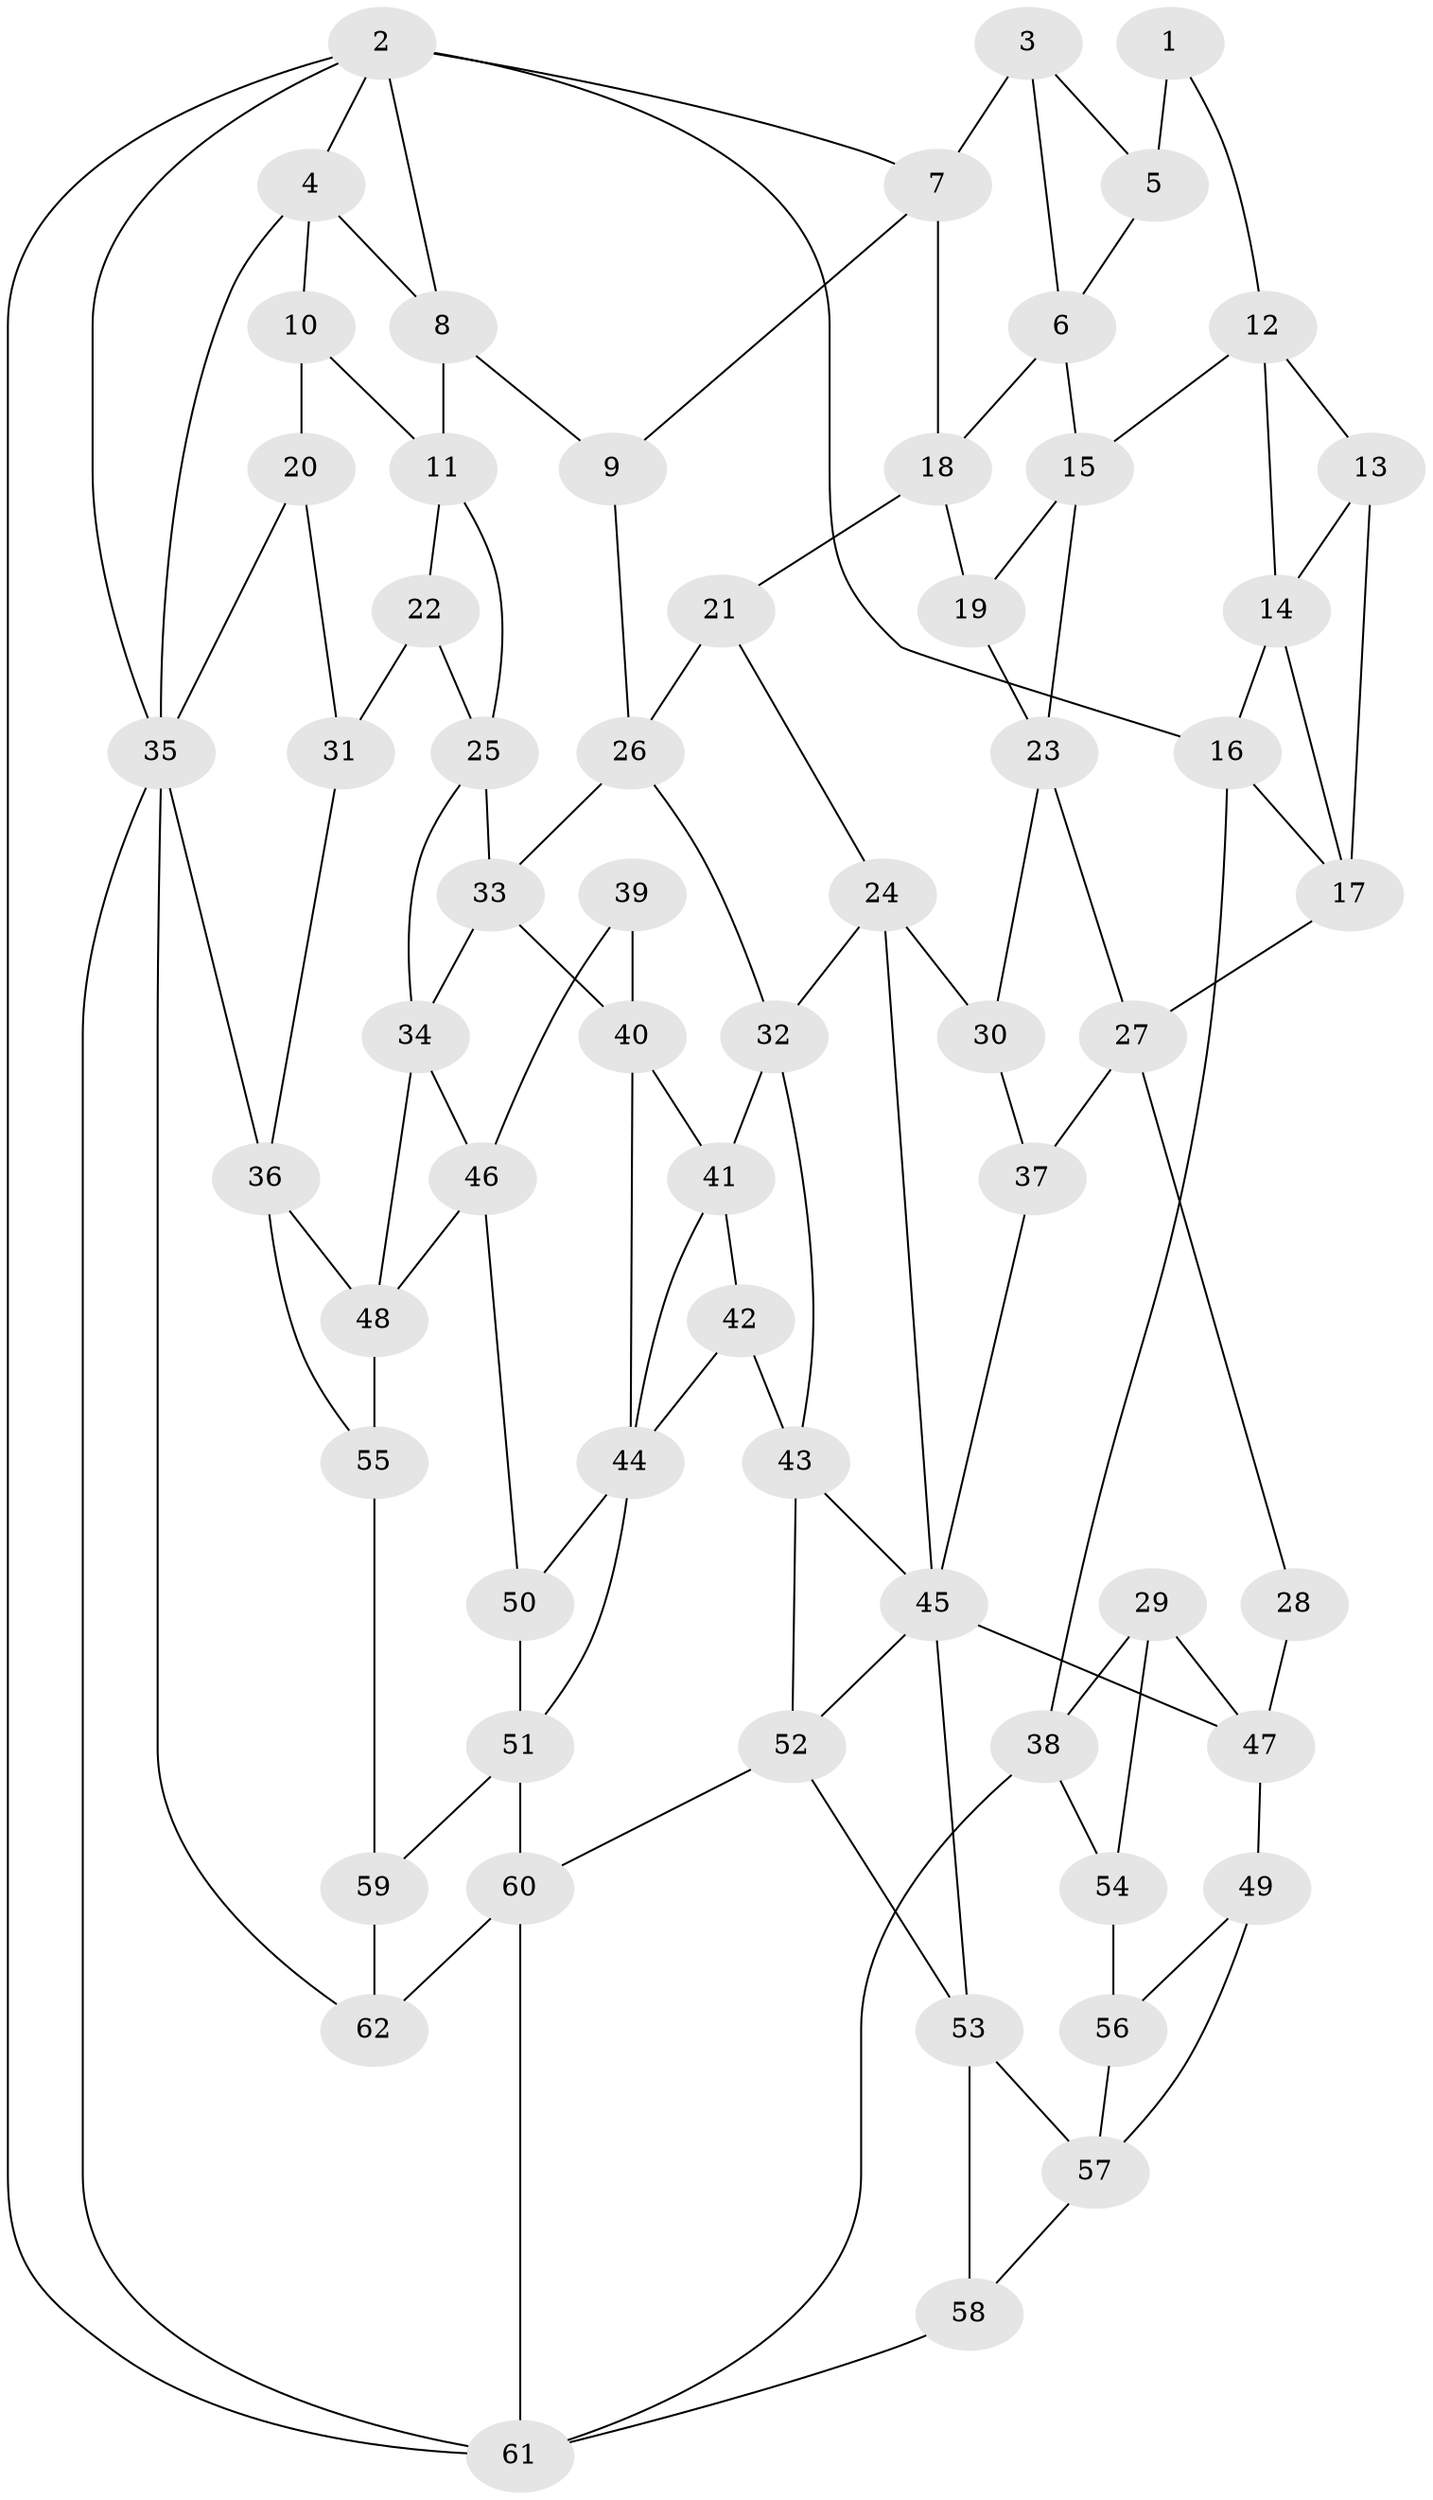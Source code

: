 // original degree distribution, {3: 0.016129032258064516, 6: 0.22580645161290322, 5: 0.5161290322580645, 4: 0.24193548387096775}
// Generated by graph-tools (version 1.1) at 2025/27/03/09/25 03:27:03]
// undirected, 62 vertices, 114 edges
graph export_dot {
graph [start="1"]
  node [color=gray90,style=filled];
  1;
  2;
  3;
  4;
  5;
  6;
  7;
  8;
  9;
  10;
  11;
  12;
  13;
  14;
  15;
  16;
  17;
  18;
  19;
  20;
  21;
  22;
  23;
  24;
  25;
  26;
  27;
  28;
  29;
  30;
  31;
  32;
  33;
  34;
  35;
  36;
  37;
  38;
  39;
  40;
  41;
  42;
  43;
  44;
  45;
  46;
  47;
  48;
  49;
  50;
  51;
  52;
  53;
  54;
  55;
  56;
  57;
  58;
  59;
  60;
  61;
  62;
  1 -- 5 [weight=2.0];
  1 -- 12 [weight=1.0];
  2 -- 4 [weight=1.0];
  2 -- 7 [weight=1.0];
  2 -- 8 [weight=1.0];
  2 -- 16 [weight=1.0];
  2 -- 35 [weight=1.0];
  2 -- 61 [weight=1.0];
  3 -- 5 [weight=1.0];
  3 -- 6 [weight=1.0];
  3 -- 7 [weight=1.0];
  4 -- 8 [weight=1.0];
  4 -- 10 [weight=1.0];
  4 -- 35 [weight=1.0];
  5 -- 6 [weight=1.0];
  6 -- 15 [weight=1.0];
  6 -- 18 [weight=1.0];
  7 -- 9 [weight=1.0];
  7 -- 18 [weight=1.0];
  8 -- 9 [weight=1.0];
  8 -- 11 [weight=1.0];
  9 -- 26 [weight=1.0];
  10 -- 11 [weight=1.0];
  10 -- 20 [weight=2.0];
  11 -- 22 [weight=1.0];
  11 -- 25 [weight=1.0];
  12 -- 13 [weight=1.0];
  12 -- 14 [weight=1.0];
  12 -- 15 [weight=1.0];
  13 -- 14 [weight=1.0];
  13 -- 17 [weight=1.0];
  14 -- 16 [weight=1.0];
  14 -- 17 [weight=1.0];
  15 -- 19 [weight=1.0];
  15 -- 23 [weight=1.0];
  16 -- 17 [weight=1.0];
  16 -- 38 [weight=1.0];
  17 -- 27 [weight=1.0];
  18 -- 19 [weight=1.0];
  18 -- 21 [weight=1.0];
  19 -- 23 [weight=1.0];
  20 -- 31 [weight=1.0];
  20 -- 35 [weight=1.0];
  21 -- 24 [weight=1.0];
  21 -- 26 [weight=1.0];
  22 -- 25 [weight=1.0];
  22 -- 31 [weight=2.0];
  23 -- 27 [weight=1.0];
  23 -- 30 [weight=1.0];
  24 -- 30 [weight=1.0];
  24 -- 32 [weight=1.0];
  24 -- 45 [weight=1.0];
  25 -- 33 [weight=1.0];
  25 -- 34 [weight=1.0];
  26 -- 32 [weight=1.0];
  26 -- 33 [weight=1.0];
  27 -- 28 [weight=1.0];
  27 -- 37 [weight=1.0];
  28 -- 47 [weight=2.0];
  29 -- 38 [weight=1.0];
  29 -- 47 [weight=1.0];
  29 -- 54 [weight=1.0];
  30 -- 37 [weight=2.0];
  31 -- 36 [weight=1.0];
  32 -- 41 [weight=1.0];
  32 -- 43 [weight=1.0];
  33 -- 34 [weight=1.0];
  33 -- 40 [weight=1.0];
  34 -- 46 [weight=1.0];
  34 -- 48 [weight=1.0];
  35 -- 36 [weight=1.0];
  35 -- 61 [weight=1.0];
  35 -- 62 [weight=1.0];
  36 -- 48 [weight=1.0];
  36 -- 55 [weight=1.0];
  37 -- 45 [weight=1.0];
  38 -- 54 [weight=1.0];
  38 -- 61 [weight=1.0];
  39 -- 40 [weight=1.0];
  39 -- 46 [weight=2.0];
  40 -- 41 [weight=1.0];
  40 -- 44 [weight=1.0];
  41 -- 42 [weight=1.0];
  41 -- 44 [weight=1.0];
  42 -- 43 [weight=1.0];
  42 -- 44 [weight=2.0];
  43 -- 45 [weight=1.0];
  43 -- 52 [weight=1.0];
  44 -- 50 [weight=1.0];
  44 -- 51 [weight=1.0];
  45 -- 47 [weight=1.0];
  45 -- 52 [weight=1.0];
  45 -- 53 [weight=1.0];
  46 -- 48 [weight=2.0];
  46 -- 50 [weight=1.0];
  47 -- 49 [weight=2.0];
  48 -- 55 [weight=1.0];
  49 -- 56 [weight=1.0];
  49 -- 57 [weight=1.0];
  50 -- 51 [weight=1.0];
  51 -- 59 [weight=1.0];
  51 -- 60 [weight=1.0];
  52 -- 53 [weight=1.0];
  52 -- 60 [weight=1.0];
  53 -- 57 [weight=1.0];
  53 -- 58 [weight=1.0];
  54 -- 56 [weight=2.0];
  55 -- 59 [weight=2.0];
  56 -- 57 [weight=1.0];
  57 -- 58 [weight=1.0];
  58 -- 61 [weight=1.0];
  59 -- 62 [weight=1.0];
  60 -- 61 [weight=1.0];
  60 -- 62 [weight=1.0];
}
